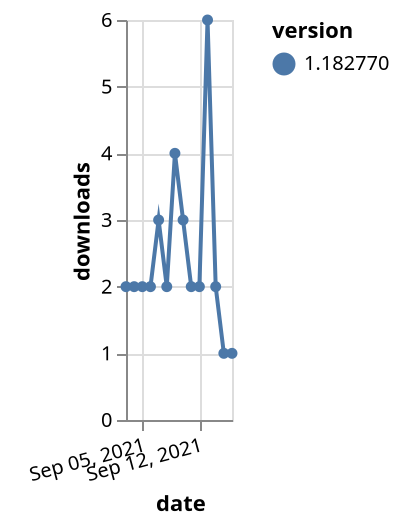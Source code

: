 {"$schema": "https://vega.github.io/schema/vega-lite/v5.json", "description": "A simple bar chart with embedded data.", "data": {"values": [{"date": "2021-09-03", "total": 2349, "delta": 2, "version": "1.182770"}, {"date": "2021-09-04", "total": 2351, "delta": 2, "version": "1.182770"}, {"date": "2021-09-05", "total": 2353, "delta": 2, "version": "1.182770"}, {"date": "2021-09-06", "total": 2355, "delta": 2, "version": "1.182770"}, {"date": "2021-09-07", "total": 2358, "delta": 3, "version": "1.182770"}, {"date": "2021-09-08", "total": 2360, "delta": 2, "version": "1.182770"}, {"date": "2021-09-09", "total": 2364, "delta": 4, "version": "1.182770"}, {"date": "2021-09-10", "total": 2367, "delta": 3, "version": "1.182770"}, {"date": "2021-09-11", "total": 2369, "delta": 2, "version": "1.182770"}, {"date": "2021-09-12", "total": 2371, "delta": 2, "version": "1.182770"}, {"date": "2021-09-13", "total": 2377, "delta": 6, "version": "1.182770"}, {"date": "2021-09-14", "total": 2379, "delta": 2, "version": "1.182770"}, {"date": "2021-09-15", "total": 2380, "delta": 1, "version": "1.182770"}, {"date": "2021-09-16", "total": 2381, "delta": 1, "version": "1.182770"}]}, "width": "container", "mark": {"type": "line", "point": {"filled": true}}, "encoding": {"x": {"field": "date", "type": "temporal", "timeUnit": "yearmonthdate", "title": "date", "axis": {"labelAngle": -15}}, "y": {"field": "delta", "type": "quantitative", "title": "downloads"}, "color": {"field": "version", "type": "nominal"}, "tooltip": {"field": "delta"}}}